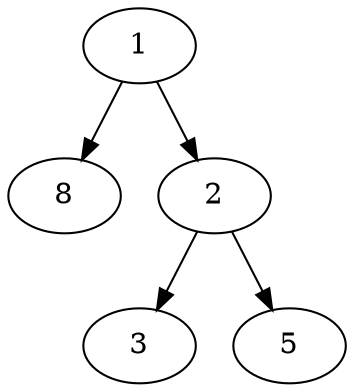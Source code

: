 digraph {
  n1 [label="1" pos="1.4,2.0!" ]
  n8 [label="8" pos="2.8,1.0!" ]
  n2 [label="2" pos="0.0,1.0!" ]
  n3 [label="3" pos="0.7,0.0!" ]
  n5 [label="5" pos="-0.7,0.0!" ]
  n1 -> n8 
  n1 -> n2 
  n2 -> n3 
  n2 -> n5 
}